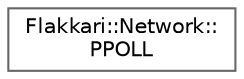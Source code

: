 digraph "Graphical Class Hierarchy"
{
 // LATEX_PDF_SIZE
  bgcolor="transparent";
  edge [fontname=Helvetica,fontsize=10,labelfontname=Helvetica,labelfontsize=10];
  node [fontname=Helvetica,fontsize=10,shape=box,height=0.2,width=0.4];
  rankdir="LR";
  Node0 [id="Node000000",label="Flakkari::Network::\lPPOLL",height=0.2,width=0.4,color="grey40", fillcolor="white", style="filled",URL="$d6/dec/classFlakkari_1_1Network_1_1PPOLL.html",tooltip="PPOLL is a class that represents a PPOLL."];
}
